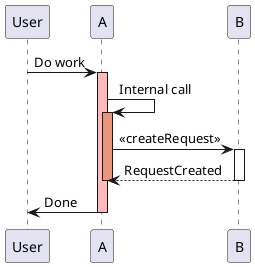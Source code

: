 @startuml

participant User

User -> A : Do work
activate A #FFBBBB

A -> A : Internal call
activate A #DarkSalmon

A -> B : << createRequest >>
activate B

B --> A : RequestCreated
deactivate B
deactivate A
A -> User : Done
deactivate A

@enduml